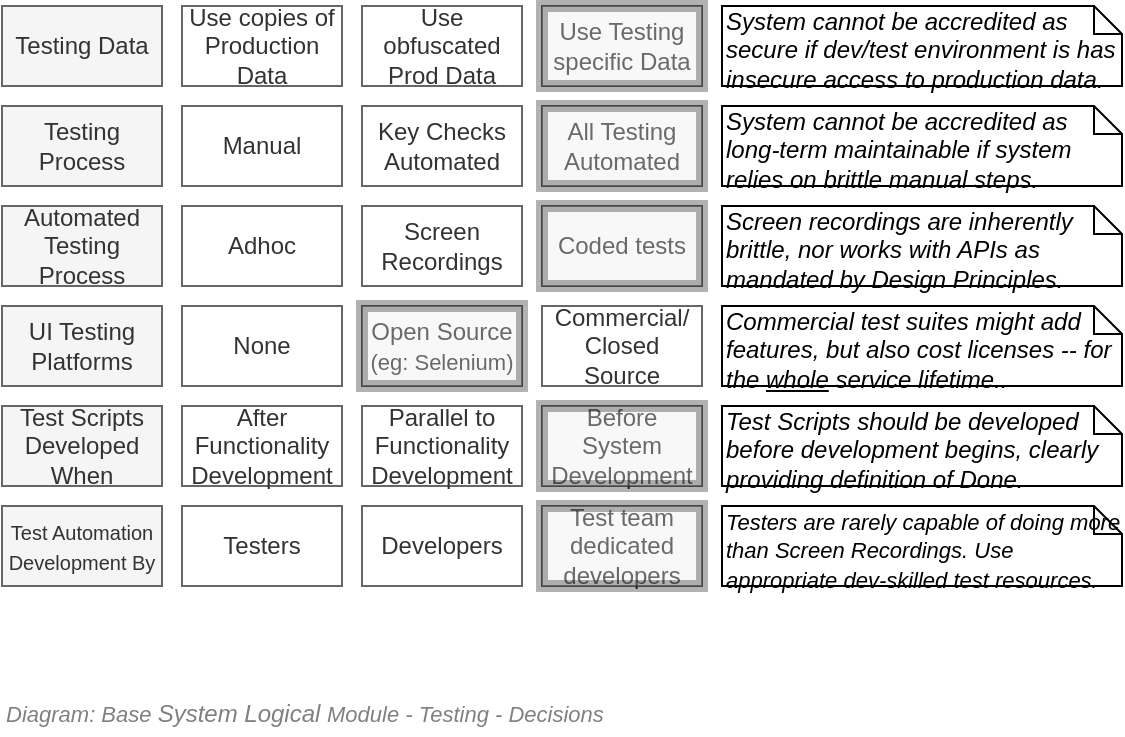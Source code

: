 <mxfile version="20.2.4" type="google"><diagram id="h8vyqyG7TOp5Z8wqmhzS" name="Page-1"><mxGraphModel grid="1" page="1" gridSize="10" guides="1" tooltips="1" connect="1" arrows="1" fold="1" pageScale="1" pageWidth="827" pageHeight="1169" math="0" shadow="0"><root><mxCell id="0"/><mxCell id="1" parent="0"/><mxCell id="4sWeKiOOWDPH4-fTARJW-1" value="&lt;font style=&quot;font-size: 11px&quot;&gt;Diagram: Base&amp;nbsp;&lt;span style=&quot;font-size: 12px&quot;&gt;System Logical&amp;nbsp;&lt;/span&gt;Module - Testing -&amp;nbsp;Decisions&lt;/font&gt;" style="text;strokeColor=none;fillColor=none;html=1;fontSize=24;fontStyle=2;verticalAlign=middle;align=left;shadow=0;glass=0;comic=0;opacity=30;fontColor=#808080;" vertex="1" parent="1"><mxGeometry x="120" y="580" width="520" height="20" as="geometry"/></mxCell><mxCell id="4sWeKiOOWDPH4-fTARJW-2" value="Testing Data" style="rounded=0;whiteSpace=wrap;html=1;strokeColor=#666666;strokeWidth=1;fillColor=#f5f5f5;fontSize=12;fontColor=#333333;align=center;" vertex="1" parent="1"><mxGeometry x="120" y="240" width="80" height="40" as="geometry"/></mxCell><mxCell id="4sWeKiOOWDPH4-fTARJW-3" value="Use copies of Production Data" style="rounded=0;whiteSpace=wrap;html=1;strokeColor=#666666;strokeWidth=1;fillColor=none;fontSize=12;fontColor=#333333;align=center;" vertex="1" parent="1"><mxGeometry x="210" y="240" width="80" height="40" as="geometry"/></mxCell><mxCell id="4sWeKiOOWDPH4-fTARJW-4" value="Use obfuscated Prod Data" style="rounded=0;whiteSpace=wrap;html=1;strokeColor=#666666;strokeWidth=1;fillColor=none;fontSize=12;fontColor=#333333;align=center;" vertex="1" parent="1"><mxGeometry x="300" y="240" width="80" height="40" as="geometry"/></mxCell><mxCell id="4sWeKiOOWDPH4-fTARJW-5" value="Use Testing specific Data" style="rounded=0;whiteSpace=wrap;html=1;strokeColor=#666666;strokeWidth=1;fillColor=none;fontSize=12;fontColor=#333333;align=center;" vertex="1" parent="1"><mxGeometry x="390" y="240" width="80" height="40" as="geometry"/></mxCell><mxCell id="4sWeKiOOWDPH4-fTARJW-6" value="Testing Process" style="rounded=0;whiteSpace=wrap;html=1;strokeColor=#666666;strokeWidth=1;fillColor=#f5f5f5;fontSize=12;fontColor=#333333;align=center;" vertex="1" parent="1"><mxGeometry x="120" y="290" width="80" height="40" as="geometry"/></mxCell><mxCell id="4sWeKiOOWDPH4-fTARJW-7" value="Manual" style="rounded=0;whiteSpace=wrap;html=1;strokeColor=#666666;strokeWidth=1;fillColor=none;fontSize=12;fontColor=#333333;align=center;" vertex="1" parent="1"><mxGeometry x="210" y="290" width="80" height="40" as="geometry"/></mxCell><mxCell id="4sWeKiOOWDPH4-fTARJW-8" value="Key Checks Automated" style="rounded=0;whiteSpace=wrap;html=1;strokeColor=#666666;strokeWidth=1;fillColor=none;fontSize=12;fontColor=#333333;align=center;" vertex="1" parent="1"><mxGeometry x="300" y="290" width="80" height="40" as="geometry"/></mxCell><mxCell id="4sWeKiOOWDPH4-fTARJW-9" value="All Testing Automated" style="rounded=0;whiteSpace=wrap;html=1;strokeColor=#666666;strokeWidth=1;fillColor=none;fontSize=12;fontColor=#333333;align=center;" vertex="1" parent="1"><mxGeometry x="390" y="290" width="80" height="40" as="geometry"/></mxCell><mxCell id="4sWeKiOOWDPH4-fTARJW-10" value="Test Scripts Developed When" style="rounded=0;whiteSpace=wrap;html=1;strokeColor=#666666;strokeWidth=1;fillColor=#f5f5f5;fontSize=12;fontColor=#333333;align=center;" vertex="1" parent="1"><mxGeometry x="120" y="440" width="80" height="40" as="geometry"/></mxCell><mxCell id="4sWeKiOOWDPH4-fTARJW-11" value="After Functionality Development" style="rounded=0;whiteSpace=wrap;html=1;strokeColor=#666666;strokeWidth=1;fillColor=none;fontSize=12;fontColor=#333333;align=center;" vertex="1" parent="1"><mxGeometry x="210" y="440" width="80" height="40" as="geometry"/></mxCell><mxCell id="4sWeKiOOWDPH4-fTARJW-12" value="Parallel to Functionality Development" style="rounded=0;whiteSpace=wrap;html=1;strokeColor=#666666;strokeWidth=1;fillColor=none;fontSize=12;fontColor=#333333;align=center;" vertex="1" parent="1"><mxGeometry x="300" y="440" width="80" height="40" as="geometry"/></mxCell><mxCell id="4sWeKiOOWDPH4-fTARJW-13" value="Before System&lt;br style=&quot;font-size: 12px;&quot;&gt;Development" style="rounded=0;whiteSpace=wrap;html=1;strokeColor=#666666;strokeWidth=1;fillColor=none;fontSize=12;fontColor=#333333;align=center;" vertex="1" parent="1"><mxGeometry x="390" y="440" width="80" height="40" as="geometry"/></mxCell><mxCell id="4sWeKiOOWDPH4-fTARJW-14" value="&lt;font style=&quot;font-size: 10px&quot;&gt;Test Automation Development By&lt;/font&gt;" style="rounded=0;whiteSpace=wrap;html=1;strokeColor=#666666;strokeWidth=1;fillColor=#f5f5f5;fontSize=12;fontColor=#333333;align=center;" vertex="1" parent="1"><mxGeometry x="120" y="490" width="80" height="40" as="geometry"/></mxCell><mxCell id="4sWeKiOOWDPH4-fTARJW-15" value="Testers" style="rounded=0;whiteSpace=wrap;html=1;strokeColor=#666666;strokeWidth=1;fillColor=none;fontSize=12;fontColor=#333333;align=center;" vertex="1" parent="1"><mxGeometry x="210" y="490" width="80" height="40" as="geometry"/></mxCell><mxCell id="4sWeKiOOWDPH4-fTARJW-16" value="Developers" style="rounded=0;whiteSpace=wrap;html=1;strokeColor=#666666;strokeWidth=1;fillColor=none;fontSize=12;fontColor=#333333;align=center;" vertex="1" parent="1"><mxGeometry x="300" y="490" width="80" height="40" as="geometry"/></mxCell><mxCell id="4sWeKiOOWDPH4-fTARJW-17" value="Test team dedicated developers" style="rounded=0;whiteSpace=wrap;html=1;strokeColor=#666666;strokeWidth=1;fillColor=none;fontSize=12;fontColor=#333333;align=center;" vertex="1" parent="1"><mxGeometry x="390" y="490" width="80" height="40" as="geometry"/></mxCell><mxCell id="4sWeKiOOWDPH4-fTARJW-18" value="Automated Testing Process" style="rounded=0;whiteSpace=wrap;html=1;strokeColor=#666666;strokeWidth=1;fillColor=#f5f5f5;fontSize=12;fontColor=#333333;align=center;" vertex="1" parent="1"><mxGeometry x="120" y="340" width="80" height="40" as="geometry"/></mxCell><mxCell id="4sWeKiOOWDPH4-fTARJW-19" value="Adhoc" style="rounded=0;whiteSpace=wrap;html=1;strokeColor=#666666;strokeWidth=1;fillColor=none;fontSize=12;fontColor=#333333;align=center;" vertex="1" parent="1"><mxGeometry x="210" y="340" width="80" height="40" as="geometry"/></mxCell><mxCell id="4sWeKiOOWDPH4-fTARJW-20" value="Screen Recordings" style="rounded=0;whiteSpace=wrap;html=1;strokeColor=#666666;strokeWidth=1;fillColor=none;fontSize=12;fontColor=#333333;align=center;" vertex="1" parent="1"><mxGeometry x="300" y="340" width="80" height="40" as="geometry"/></mxCell><mxCell id="4sWeKiOOWDPH4-fTARJW-21" value="Coded tests" style="rounded=0;whiteSpace=wrap;html=1;strokeColor=#666666;strokeWidth=1;fillColor=none;fontSize=12;fontColor=#333333;align=center;" vertex="1" parent="1"><mxGeometry x="390" y="340" width="80" height="40" as="geometry"/></mxCell><mxCell id="4sWeKiOOWDPH4-fTARJW-22" value="&lt;i&gt;System cannot be accredited as secure if dev/test environment is has insecure access to production data.&lt;/i&gt;" style="shape=note;whiteSpace=wrap;html=1;size=14;verticalAlign=top;align=left;spacingTop=-6;fontFamily=Helvetica;fontSize=12;fontColor=#000000;strokeColor=#000000;strokeWidth=1;" vertex="1" parent="1"><mxGeometry x="480" y="240" width="200" height="40" as="geometry"/></mxCell><mxCell id="4sWeKiOOWDPH4-fTARJW-23" value="&lt;i&gt;System cannot be accredited as long-term maintainable if system relies on brittle manual steps.&lt;/i&gt;" style="shape=note;whiteSpace=wrap;html=1;size=14;verticalAlign=top;align=left;spacingTop=-6;fontFamily=Helvetica;fontSize=12;fontColor=#000000;strokeColor=#000000;strokeWidth=1;" vertex="1" parent="1"><mxGeometry x="480" y="290" width="200" height="40" as="geometry"/></mxCell><mxCell id="4sWeKiOOWDPH4-fTARJW-24" value="&lt;i&gt;Screen recordings are inherently brittle, nor works with APIs as mandated by Design Principles.&lt;/i&gt;" style="shape=note;whiteSpace=wrap;html=1;size=14;verticalAlign=top;align=left;spacingTop=-6;fontFamily=Helvetica;fontSize=12;fontColor=#000000;strokeColor=#000000;strokeWidth=1;" vertex="1" parent="1"><mxGeometry x="480" y="340" width="200" height="40" as="geometry"/></mxCell><mxCell id="4sWeKiOOWDPH4-fTARJW-25" value="&lt;i&gt;Test Scripts should be developed before development begins, clearly providing definition of Done.&lt;/i&gt;" style="shape=note;whiteSpace=wrap;html=1;size=14;verticalAlign=top;align=left;spacingTop=-6;fontFamily=Helvetica;fontSize=12;fontColor=#000000;strokeColor=#000000;strokeWidth=1;" vertex="1" parent="1"><mxGeometry x="480" y="440" width="200" height="40" as="geometry"/></mxCell><mxCell id="4sWeKiOOWDPH4-fTARJW-26" value="&lt;i&gt;&lt;font style=&quot;font-size: 11px&quot;&gt;Testers are rarely capable of doing more than Screen Recordings. Use appropriate dev-skilled test resources.&lt;/font&gt;&lt;/i&gt;" style="shape=note;whiteSpace=wrap;html=1;size=14;verticalAlign=top;align=left;spacingTop=-6;fontFamily=Helvetica;fontSize=12;fontColor=#000000;strokeColor=#000000;strokeWidth=1;" vertex="1" parent="1"><mxGeometry x="480" y="490" width="200" height="40" as="geometry"/></mxCell><mxCell id="4sWeKiOOWDPH4-fTARJW-27" value="UI Testing Platforms" style="rounded=0;whiteSpace=wrap;html=1;strokeColor=#666666;strokeWidth=1;fillColor=#f5f5f5;fontSize=12;fontColor=#333333;align=center;" vertex="1" parent="1"><mxGeometry x="120" y="390" width="80" height="40" as="geometry"/></mxCell><mxCell id="4sWeKiOOWDPH4-fTARJW-28" value="Open Source&lt;br&gt;&lt;font style=&quot;font-size: 11px&quot;&gt;(eg: Selenium)&lt;/font&gt;" style="rounded=0;whiteSpace=wrap;html=1;strokeColor=#666666;strokeWidth=1;fillColor=none;fontSize=12;fontColor=#333333;align=center;" vertex="1" parent="1"><mxGeometry x="300" y="390" width="80" height="40" as="geometry"/></mxCell><mxCell id="4sWeKiOOWDPH4-fTARJW-29" value="Commercial/&lt;br&gt;Closed Source" style="rounded=0;whiteSpace=wrap;html=1;strokeColor=#666666;strokeWidth=1;fillColor=none;fontSize=12;fontColor=#333333;align=center;" vertex="1" parent="1"><mxGeometry x="390" y="390" width="80" height="40" as="geometry"/></mxCell><mxCell id="4sWeKiOOWDPH4-fTARJW-30" value="&lt;i&gt;Commercial test suites might add features, but also cost licenses -- for the &lt;u&gt;whole&lt;/u&gt; service lifetime..&lt;/i&gt;" style="shape=note;whiteSpace=wrap;html=1;size=14;verticalAlign=top;align=left;spacingTop=-6;fontFamily=Helvetica;fontSize=12;fontColor=#000000;strokeColor=#000000;strokeWidth=1;" vertex="1" parent="1"><mxGeometry x="480" y="390" width="200" height="40" as="geometry"/></mxCell><mxCell id="4sWeKiOOWDPH4-fTARJW-31" value="None" style="rounded=0;whiteSpace=wrap;html=1;strokeColor=#666666;strokeWidth=1;fillColor=none;fontSize=12;fontColor=#333333;align=center;" vertex="1" parent="1"><mxGeometry x="210" y="390" width="80" height="40" as="geometry"/></mxCell><mxCell id="4sWeKiOOWDPH4-fTARJW-32" value="" style="rounded=0;whiteSpace=wrap;html=1;shadow=0;glass=0;comic=0;strokeColor=#000000;fillColor=#E6E6E6;fontSize=12;align=center;strokeWidth=6;opacity=30;" vertex="1" parent="1"><mxGeometry x="390" y="240" width="80" height="40" as="geometry"/></mxCell><mxCell id="4sWeKiOOWDPH4-fTARJW-33" value="" style="rounded=0;whiteSpace=wrap;html=1;shadow=0;glass=0;comic=0;strokeColor=#000000;fillColor=#E6E6E6;fontSize=12;align=center;strokeWidth=6;opacity=30;" vertex="1" parent="1"><mxGeometry x="390" y="290" width="80" height="40" as="geometry"/></mxCell><mxCell id="4sWeKiOOWDPH4-fTARJW-34" value="" style="rounded=0;whiteSpace=wrap;html=1;shadow=0;glass=0;comic=0;strokeColor=#000000;fillColor=#E6E6E6;fontSize=12;align=center;strokeWidth=6;opacity=30;" vertex="1" parent="1"><mxGeometry x="390" y="340" width="80" height="40" as="geometry"/></mxCell><mxCell id="4sWeKiOOWDPH4-fTARJW-35" value="" style="rounded=0;whiteSpace=wrap;html=1;shadow=0;glass=0;comic=0;strokeColor=#000000;fillColor=#E6E6E6;fontSize=12;align=center;strokeWidth=6;opacity=30;" vertex="1" parent="1"><mxGeometry x="390" y="440" width="80" height="40" as="geometry"/></mxCell><mxCell id="4sWeKiOOWDPH4-fTARJW-36" value="" style="rounded=0;whiteSpace=wrap;html=1;shadow=0;glass=0;comic=0;strokeColor=#000000;fillColor=#E6E6E6;fontSize=12;align=center;strokeWidth=6;opacity=30;" vertex="1" parent="1"><mxGeometry x="390" y="490" width="80" height="40" as="geometry"/></mxCell><mxCell id="4sWeKiOOWDPH4-fTARJW-37" value="" style="rounded=0;whiteSpace=wrap;html=1;shadow=0;glass=0;comic=0;strokeColor=#000000;fillColor=#E6E6E6;fontSize=12;align=center;strokeWidth=6;opacity=30;" vertex="1" parent="1"><mxGeometry x="300" y="390" width="80" height="40" as="geometry"/></mxCell></root></mxGraphModel></diagram></mxfile>